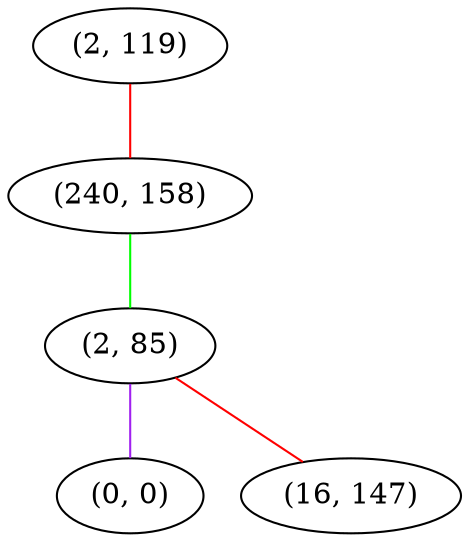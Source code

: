 graph "" {
"(2, 119)";
"(240, 158)";
"(2, 85)";
"(0, 0)";
"(16, 147)";
"(2, 119)" -- "(240, 158)"  [color=red, key=0, weight=1];
"(240, 158)" -- "(2, 85)"  [color=green, key=0, weight=2];
"(2, 85)" -- "(16, 147)"  [color=red, key=0, weight=1];
"(2, 85)" -- "(0, 0)"  [color=purple, key=0, weight=4];
}

